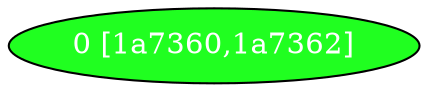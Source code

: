 diGraph libnss3{
	libnss3_0  [style=filled fillcolor="#20FF20" fontcolor="#ffffff" shape=oval label="0 [1a7360,1a7362]"]


}